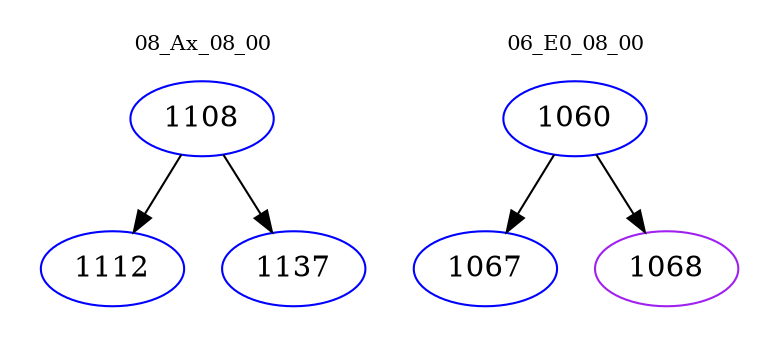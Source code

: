 digraph{
subgraph cluster_0 {
color = white
label = "08_Ax_08_00";
fontsize=10;
T0_1108 [label="1108", color="blue"]
T0_1108 -> T0_1112 [color="black"]
T0_1112 [label="1112", color="blue"]
T0_1108 -> T0_1137 [color="black"]
T0_1137 [label="1137", color="blue"]
}
subgraph cluster_1 {
color = white
label = "06_E0_08_00";
fontsize=10;
T1_1060 [label="1060", color="blue"]
T1_1060 -> T1_1067 [color="black"]
T1_1067 [label="1067", color="blue"]
T1_1060 -> T1_1068 [color="black"]
T1_1068 [label="1068", color="purple"]
}
}
